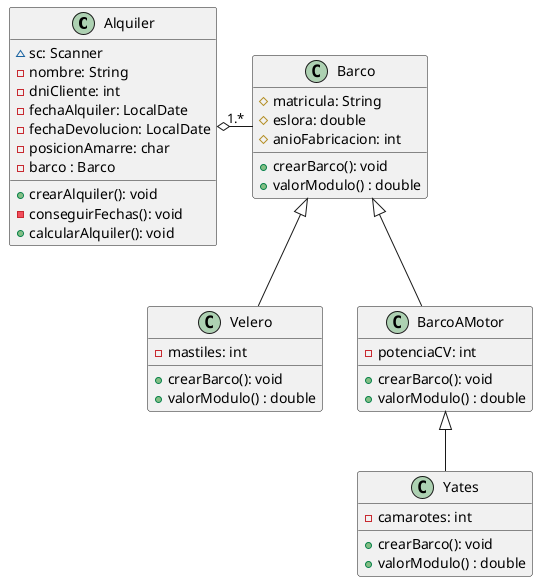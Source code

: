 @startuml
'https://plantuml.com/class-diagram

class Alquiler {
    ~ sc: Scanner
    - nombre: String
    - dniCliente: int
    - fechaAlquiler: LocalDate
    - fechaDevolucion: LocalDate
    - posicionAmarre: char
    - barco : Barco

    + crearAlquiler(): void
    - conseguirFechas(): void
    + calcularAlquiler(): void
}

class Barco{
    # matricula: String
    # eslora: double
    # anioFabricacion: int

    + crearBarco(): void
    + valorModulo() : double
}

class Velero {
    - mastiles: int

    + crearBarco(): void
    + valorModulo() : double
}

class BarcoAMotor {
    - potenciaCV: int

    + crearBarco(): void
    + valorModulo() : double
}

class Yates{
    - camarotes: int

    + crearBarco(): void
    + valorModulo() : double
}

Barco <|-- Velero
Barco <|-- BarcoAMotor
BarcoAMotor <|-- Yates

Alquiler o-"1.*" Barco


@enduml